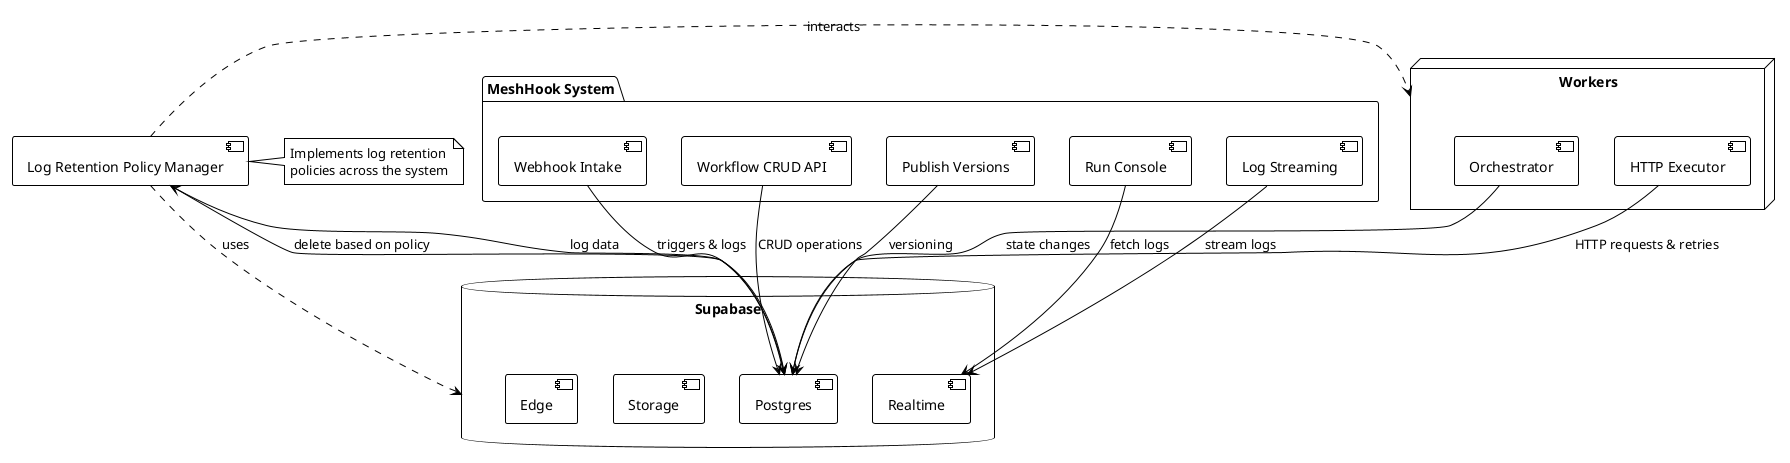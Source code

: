 @startuml
!theme plain

package "MeshHook System" {
    [Webhook Intake] as WI
    [Workflow CRUD API] as WCAPI
    [Publish Versions] as PV
    [Run Console] as RC
    [Log Streaming] as LS
}

database "Supabase" {
    [Postgres] as DB
    [Realtime] as RT
    [Storage] as ST
    [Edge] as ED
}

node "Workers" {
    [Orchestrator] as O
    [HTTP Executor] as HE
}

[Log Retention Policy Manager] as LRPM

WI --> DB : triggers & logs
WCAPI --> DB : CRUD operations
PV --> DB : versioning
RC --> RT : fetch logs
LS --> RT : stream logs
DB --> LRPM : log data
LRPM --> DB : delete based on policy
O --> DB : state changes
HE --> DB : HTTP requests & retries

LRPM .> [Supabase] : uses
LRPM .> [Workers] : interacts

note right of LRPM : Implements log retention\npolicies across the system

@enduml